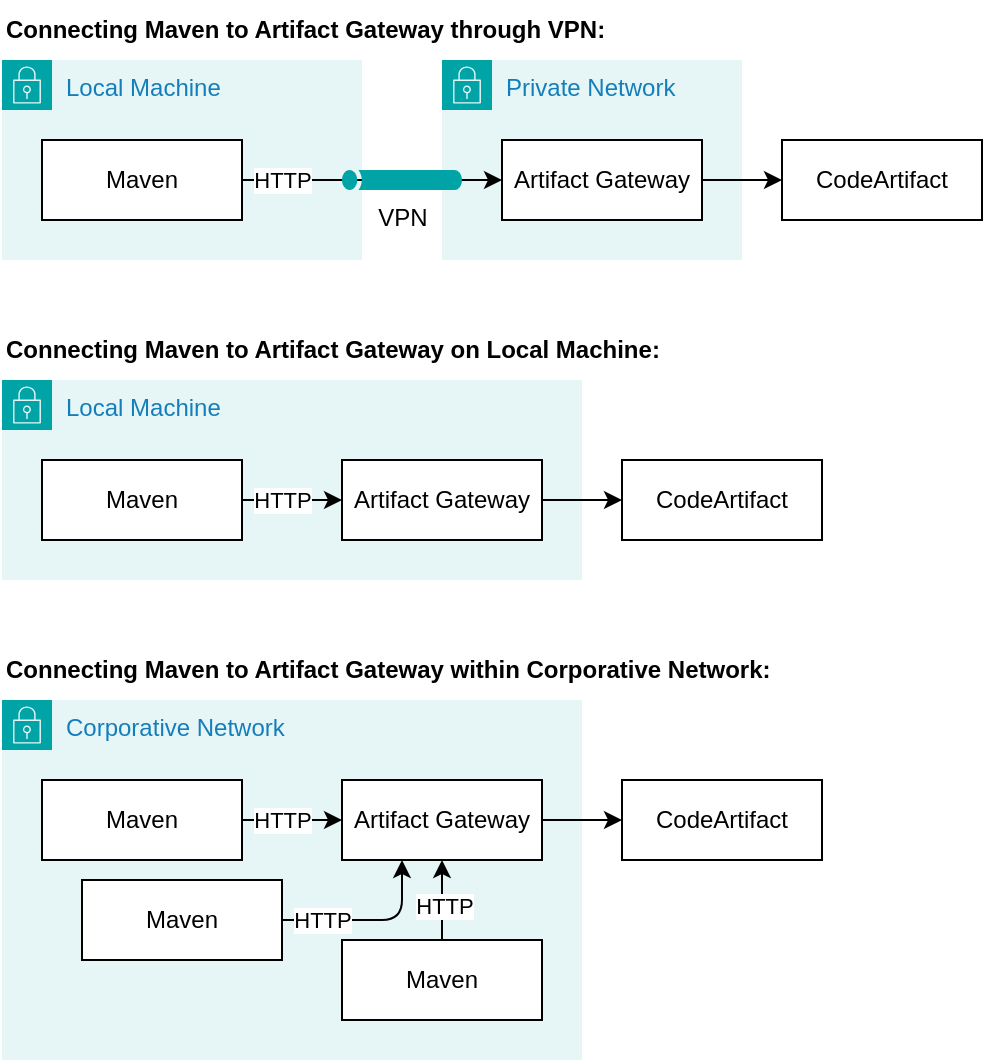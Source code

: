 <mxfile version="24.7.8">
  <diagram name="Page-1" id="E8WJ5GQT24KlG_a3Vso5">
    <mxGraphModel dx="683" dy="398" grid="1" gridSize="10" guides="1" tooltips="1" connect="1" arrows="1" fold="1" page="0" pageScale="1" pageWidth="1100" pageHeight="850" math="0" shadow="0">
      <root>
        <mxCell id="0" />
        <mxCell id="1" parent="0" />
        <mxCell id="7N91sRZmlMwVuw6FY_wK-72" value="Local Machine" style="points=[[0,0],[0.25,0],[0.5,0],[0.75,0],[1,0],[1,0.25],[1,0.5],[1,0.75],[1,1],[0.75,1],[0.5,1],[0.25,1],[0,1],[0,0.75],[0,0.5],[0,0.25]];outlineConnect=0;gradientColor=none;html=1;whiteSpace=wrap;fontSize=12;fontStyle=0;container=0;pointerEvents=0;collapsible=0;recursiveResize=0;shape=mxgraph.aws4.group;grIcon=mxgraph.aws4.group_security_group;grStroke=0;strokeColor=#00A4A6;fillColor=#E6F6F7;verticalAlign=top;align=left;spacingLeft=30;fontColor=#147EBA;dashed=0;" parent="1" vertex="1">
          <mxGeometry x="210" y="200" width="290" height="100" as="geometry" />
        </mxCell>
        <mxCell id="7N91sRZmlMwVuw6FY_wK-45" value="Private Network" style="points=[[0,0],[0.25,0],[0.5,0],[0.75,0],[1,0],[1,0.25],[1,0.5],[1,0.75],[1,1],[0.75,1],[0.5,1],[0.25,1],[0,1],[0,0.75],[0,0.5],[0,0.25]];outlineConnect=0;gradientColor=none;html=1;whiteSpace=wrap;fontSize=12;fontStyle=0;container=0;pointerEvents=0;collapsible=0;recursiveResize=0;shape=mxgraph.aws4.group;grIcon=mxgraph.aws4.group_security_group;grStroke=0;strokeColor=#00A4A6;fillColor=#E6F6F7;verticalAlign=top;align=left;spacingLeft=30;fontColor=#147EBA;dashed=0;" parent="1" vertex="1">
          <mxGeometry x="430" y="40" width="150" height="100" as="geometry" />
        </mxCell>
        <mxCell id="7N91sRZmlMwVuw6FY_wK-74" value="Local Machine" style="points=[[0,0],[0.25,0],[0.5,0],[0.75,0],[1,0],[1,0.25],[1,0.5],[1,0.75],[1,1],[0.75,1],[0.5,1],[0.25,1],[0,1],[0,0.75],[0,0.5],[0,0.25]];outlineConnect=0;gradientColor=none;html=1;whiteSpace=wrap;fontSize=12;fontStyle=0;container=0;pointerEvents=0;collapsible=0;recursiveResize=0;shape=mxgraph.aws4.group;grIcon=mxgraph.aws4.group_security_group;grStroke=0;strokeColor=#00A4A6;fillColor=#E6F6F7;verticalAlign=top;align=left;spacingLeft=30;fontColor=#147EBA;dashed=0;" parent="1" vertex="1">
          <mxGeometry x="210" y="40" width="180" height="100" as="geometry" />
        </mxCell>
        <mxCell id="7N91sRZmlMwVuw6FY_wK-77" style="edgeStyle=orthogonalEdgeStyle;rounded=0;orthogonalLoop=1;jettySize=auto;html=1;" parent="1" source="7N91sRZmlMwVuw6FY_wK-75" target="7N91sRZmlMwVuw6FY_wK-56" edge="1">
          <mxGeometry relative="1" as="geometry">
            <mxPoint x="380" y="90" as="targetPoint" />
          </mxGeometry>
        </mxCell>
        <mxCell id="7N91sRZmlMwVuw6FY_wK-78" value="HTTP" style="edgeLabel;html=1;align=center;verticalAlign=middle;resizable=0;points=[];" parent="7N91sRZmlMwVuw6FY_wK-77" vertex="1" connectable="0">
          <mxGeometry x="-0.397" relative="1" as="geometry">
            <mxPoint x="-19" as="offset" />
          </mxGeometry>
        </mxCell>
        <mxCell id="7N91sRZmlMwVuw6FY_wK-58" value="VPN" style="sketch=0;pointerEvents=1;shadow=0;dashed=0;html=1;strokeColor=none;fillColor=#00a4a6;labelPosition=center;verticalLabelPosition=bottom;verticalAlign=top;outlineConnect=0;align=center;shape=mxgraph.office.servers.tunnel_straight;" parent="1" vertex="1">
          <mxGeometry x="380" y="95" width="60" height="10" as="geometry" />
        </mxCell>
        <mxCell id="7N91sRZmlMwVuw6FY_wK-79" value="Corporative Network" style="points=[[0,0],[0.25,0],[0.5,0],[0.75,0],[1,0],[1,0.25],[1,0.5],[1,0.75],[1,1],[0.75,1],[0.5,1],[0.25,1],[0,1],[0,0.75],[0,0.5],[0,0.25]];outlineConnect=0;gradientColor=none;html=1;whiteSpace=wrap;fontSize=12;fontStyle=0;container=1;pointerEvents=0;collapsible=0;recursiveResize=0;shape=mxgraph.aws4.group;grIcon=mxgraph.aws4.group_security_group;grStroke=0;strokeColor=#00A4A6;fillColor=#E6F6F7;verticalAlign=top;align=left;spacingLeft=30;fontColor=#147EBA;dashed=0;" parent="1" vertex="1">
          <mxGeometry x="210" y="360" width="290" height="180" as="geometry" />
        </mxCell>
        <mxCell id="7N91sRZmlMwVuw6FY_wK-80" style="edgeStyle=orthogonalEdgeStyle;rounded=0;orthogonalLoop=1;jettySize=auto;html=1;" parent="7N91sRZmlMwVuw6FY_wK-79" source="7N91sRZmlMwVuw6FY_wK-81" target="7N91sRZmlMwVuw6FY_wK-82" edge="1">
          <mxGeometry relative="1" as="geometry" />
        </mxCell>
        <mxCell id="7N91sRZmlMwVuw6FY_wK-81" value="Artifact Gateway" style="rounded=0;whiteSpace=wrap;html=1;" parent="7N91sRZmlMwVuw6FY_wK-79" vertex="1">
          <mxGeometry x="170" y="40" width="100" height="40" as="geometry" />
        </mxCell>
        <mxCell id="7N91sRZmlMwVuw6FY_wK-82" value="CodeArtifact" style="rounded=0;whiteSpace=wrap;html=1;" parent="7N91sRZmlMwVuw6FY_wK-79" vertex="1">
          <mxGeometry x="310" y="40" width="100" height="40" as="geometry" />
        </mxCell>
        <mxCell id="7N91sRZmlMwVuw6FY_wK-88" value="Maven" style="rounded=0;whiteSpace=wrap;html=1;" parent="7N91sRZmlMwVuw6FY_wK-79" vertex="1">
          <mxGeometry x="20" y="40" width="100" height="40" as="geometry" />
        </mxCell>
        <mxCell id="7N91sRZmlMwVuw6FY_wK-85" style="edgeStyle=orthogonalEdgeStyle;rounded=0;orthogonalLoop=1;jettySize=auto;html=1;" parent="7N91sRZmlMwVuw6FY_wK-79" source="7N91sRZmlMwVuw6FY_wK-88" target="7N91sRZmlMwVuw6FY_wK-81" edge="1">
          <mxGeometry relative="1" as="geometry">
            <mxPoint x="-100" y="70" as="sourcePoint" />
            <mxPoint x="-50" y="70" as="targetPoint" />
          </mxGeometry>
        </mxCell>
        <mxCell id="7N91sRZmlMwVuw6FY_wK-86" value="HTTP" style="edgeLabel;html=1;align=center;verticalAlign=middle;resizable=0;points=[];" parent="7N91sRZmlMwVuw6FY_wK-85" vertex="1" connectable="0">
          <mxGeometry x="-0.397" relative="1" as="geometry">
            <mxPoint x="5" as="offset" />
          </mxGeometry>
        </mxCell>
        <mxCell id="7N91sRZmlMwVuw6FY_wK-94" style="edgeStyle=orthogonalEdgeStyle;rounded=1;orthogonalLoop=1;jettySize=auto;html=1;curved=0;" parent="7N91sRZmlMwVuw6FY_wK-79" source="7N91sRZmlMwVuw6FY_wK-93" target="7N91sRZmlMwVuw6FY_wK-81" edge="1">
          <mxGeometry relative="1" as="geometry">
            <Array as="points">
              <mxPoint x="200" y="110" />
            </Array>
          </mxGeometry>
        </mxCell>
        <mxCell id="7N91sRZmlMwVuw6FY_wK-97" value="HTTP" style="edgeLabel;html=1;align=center;verticalAlign=middle;resizable=0;points=[];" parent="7N91sRZmlMwVuw6FY_wK-94" vertex="1" connectable="0">
          <mxGeometry x="-0.653" relative="1" as="geometry">
            <mxPoint x="4" as="offset" />
          </mxGeometry>
        </mxCell>
        <mxCell id="7N91sRZmlMwVuw6FY_wK-93" value="Maven" style="rounded=0;whiteSpace=wrap;html=1;" parent="7N91sRZmlMwVuw6FY_wK-79" vertex="1">
          <mxGeometry x="40" y="90" width="100" height="40" as="geometry" />
        </mxCell>
        <mxCell id="7N91sRZmlMwVuw6FY_wK-96" style="edgeStyle=orthogonalEdgeStyle;rounded=0;orthogonalLoop=1;jettySize=auto;html=1;" parent="7N91sRZmlMwVuw6FY_wK-79" source="7N91sRZmlMwVuw6FY_wK-95" target="7N91sRZmlMwVuw6FY_wK-81" edge="1">
          <mxGeometry relative="1" as="geometry" />
        </mxCell>
        <mxCell id="7N91sRZmlMwVuw6FY_wK-98" value="HTTP" style="edgeLabel;html=1;align=center;verticalAlign=middle;resizable=0;points=[];" parent="7N91sRZmlMwVuw6FY_wK-96" vertex="1" connectable="0">
          <mxGeometry x="-0.148" y="-1" relative="1" as="geometry">
            <mxPoint as="offset" />
          </mxGeometry>
        </mxCell>
        <mxCell id="7N91sRZmlMwVuw6FY_wK-95" value="Maven" style="rounded=0;whiteSpace=wrap;html=1;" parent="7N91sRZmlMwVuw6FY_wK-79" vertex="1">
          <mxGeometry x="170" y="120" width="100" height="40" as="geometry" />
        </mxCell>
        <mxCell id="7N91sRZmlMwVuw6FY_wK-89" value="Connecting Maven to Artifact Gateway through VPN:" style="text;html=1;align=left;verticalAlign=middle;whiteSpace=wrap;rounded=0;fontStyle=1" parent="1" vertex="1">
          <mxGeometry x="210" y="10" width="430" height="30" as="geometry" />
        </mxCell>
        <mxCell id="7N91sRZmlMwVuw6FY_wK-90" value="Connecting Maven to Artifact Gateway on Local Machine:" style="text;html=1;align=left;verticalAlign=middle;whiteSpace=wrap;rounded=0;fontStyle=1" parent="1" vertex="1">
          <mxGeometry x="210" y="170" width="430" height="30" as="geometry" />
        </mxCell>
        <mxCell id="7N91sRZmlMwVuw6FY_wK-91" value="Connecting Maven to Artifact Gateway within Corporative Network:" style="text;html=1;align=left;verticalAlign=middle;whiteSpace=wrap;rounded=0;fontStyle=1" parent="1" vertex="1">
          <mxGeometry x="210" y="330" width="430" height="30" as="geometry" />
        </mxCell>
        <mxCell id="7N91sRZmlMwVuw6FY_wK-75" value="Maven" style="rounded=0;whiteSpace=wrap;html=1;" parent="1" vertex="1">
          <mxGeometry x="230" y="80" width="100" height="40" as="geometry" />
        </mxCell>
        <mxCell id="7N91sRZmlMwVuw6FY_wK-59" style="edgeStyle=orthogonalEdgeStyle;rounded=0;orthogonalLoop=1;jettySize=auto;html=1;" parent="1" source="7N91sRZmlMwVuw6FY_wK-56" target="7N91sRZmlMwVuw6FY_wK-52" edge="1">
          <mxGeometry relative="1" as="geometry" />
        </mxCell>
        <mxCell id="7N91sRZmlMwVuw6FY_wK-56" value="Artifact Gateway" style="rounded=0;whiteSpace=wrap;html=1;" parent="1" vertex="1">
          <mxGeometry x="460" y="80" width="100" height="40" as="geometry" />
        </mxCell>
        <mxCell id="7N91sRZmlMwVuw6FY_wK-52" value="CodeArtifact" style="rounded=0;whiteSpace=wrap;html=1;" parent="1" vertex="1">
          <mxGeometry x="600" y="80" width="100" height="40" as="geometry" />
        </mxCell>
        <mxCell id="7N91sRZmlMwVuw6FY_wK-67" value="Maven" style="rounded=0;whiteSpace=wrap;html=1;" parent="1" vertex="1">
          <mxGeometry x="230" y="240" width="100" height="40" as="geometry" />
        </mxCell>
        <mxCell id="7N91sRZmlMwVuw6FY_wK-92" style="edgeStyle=orthogonalEdgeStyle;rounded=0;orthogonalLoop=1;jettySize=auto;html=1;" parent="1" source="7N91sRZmlMwVuw6FY_wK-69" target="7N91sRZmlMwVuw6FY_wK-70" edge="1">
          <mxGeometry relative="1" as="geometry" />
        </mxCell>
        <mxCell id="7N91sRZmlMwVuw6FY_wK-69" value="Artifact Gateway" style="rounded=0;whiteSpace=wrap;html=1;" parent="1" vertex="1">
          <mxGeometry x="380" y="240" width="100" height="40" as="geometry" />
        </mxCell>
        <mxCell id="7N91sRZmlMwVuw6FY_wK-65" style="edgeStyle=orthogonalEdgeStyle;rounded=0;orthogonalLoop=1;jettySize=auto;html=1;" parent="1" source="7N91sRZmlMwVuw6FY_wK-67" target="7N91sRZmlMwVuw6FY_wK-69" edge="1">
          <mxGeometry relative="1" as="geometry">
            <mxPoint x="470" y="240" as="targetPoint" />
          </mxGeometry>
        </mxCell>
        <mxCell id="7N91sRZmlMwVuw6FY_wK-66" value="HTTP" style="edgeLabel;html=1;align=center;verticalAlign=middle;resizable=0;points=[];" parent="7N91sRZmlMwVuw6FY_wK-65" vertex="1" connectable="0">
          <mxGeometry x="-0.397" relative="1" as="geometry">
            <mxPoint x="5" as="offset" />
          </mxGeometry>
        </mxCell>
        <mxCell id="7N91sRZmlMwVuw6FY_wK-70" value="CodeArtifact" style="rounded=0;whiteSpace=wrap;html=1;" parent="1" vertex="1">
          <mxGeometry x="520" y="240" width="100" height="40" as="geometry" />
        </mxCell>
      </root>
    </mxGraphModel>
  </diagram>
</mxfile>
